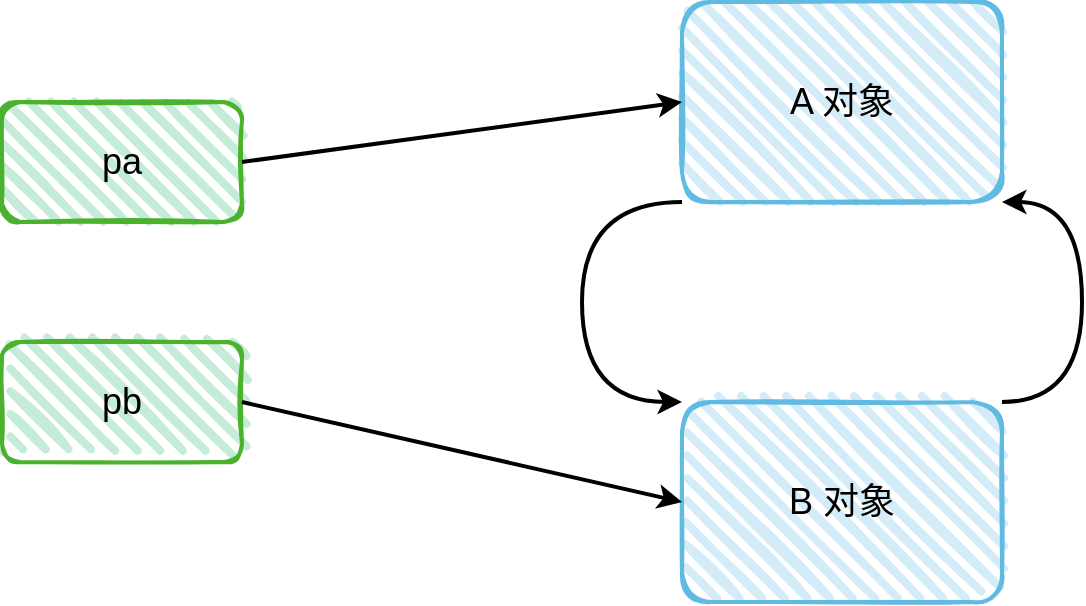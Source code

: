 <mxfile version="20.8.5" type="device"><diagram id="vOcTpLZmuYaXTqAz7bGY" name="第 1 页"><mxGraphModel dx="1434" dy="802" grid="1" gridSize="10" guides="1" tooltips="1" connect="1" arrows="1" fold="1" page="1" pageScale="1" pageWidth="827" pageHeight="1169" math="0" shadow="0"><root><mxCell id="0"/><mxCell id="1" parent="0"/><mxCell id="hEb_kUo9RXV4B2wkpWma-25" style="edgeStyle=orthogonalEdgeStyle;curved=1;rounded=0;orthogonalLoop=1;jettySize=auto;html=1;exitX=1;exitY=0;exitDx=0;exitDy=0;entryX=1;entryY=1;entryDx=0;entryDy=0;strokeWidth=2;fontSize=18;" edge="1" parent="1" source="hEb_kUo9RXV4B2wkpWma-7" target="hEb_kUo9RXV4B2wkpWma-13"><mxGeometry relative="1" as="geometry"><Array as="points"><mxPoint x="640" y="460"/><mxPoint x="640" y="360"/></Array></mxGeometry></mxCell><mxCell id="hEb_kUo9RXV4B2wkpWma-7" value="&lt;font style=&quot;font-size: 18px;&quot;&gt;B 对象&lt;/font&gt;" style="rounded=1;whiteSpace=wrap;html=1;strokeWidth=2;fillWeight=4;hachureGap=8;hachureAngle=45;fillColor=#d3ecf8;sketch=1;fillStyle=auto;strokeColor=#60bae1;" vertex="1" parent="1"><mxGeometry x="440" y="460" width="160" height="100" as="geometry"/></mxCell><mxCell id="hEb_kUo9RXV4B2wkpWma-23" style="edgeStyle=orthogonalEdgeStyle;curved=1;rounded=0;orthogonalLoop=1;jettySize=auto;html=1;exitX=0;exitY=1;exitDx=0;exitDy=0;entryX=0;entryY=0;entryDx=0;entryDy=0;strokeWidth=2;fontSize=18;" edge="1" parent="1" source="hEb_kUo9RXV4B2wkpWma-13" target="hEb_kUo9RXV4B2wkpWma-7"><mxGeometry relative="1" as="geometry"><Array as="points"><mxPoint x="390" y="360"/><mxPoint x="390" y="460"/></Array></mxGeometry></mxCell><mxCell id="hEb_kUo9RXV4B2wkpWma-13" value="&lt;font style=&quot;font-size: 18px;&quot;&gt;A 对象&lt;/font&gt;" style="rounded=1;whiteSpace=wrap;html=1;strokeWidth=2;fillWeight=4;hachureGap=8;hachureAngle=45;fillColor=#d3ecf8;sketch=1;fillStyle=auto;strokeColor=#60bae1;" vertex="1" parent="1"><mxGeometry x="440" y="260" width="160" height="100" as="geometry"/></mxCell><mxCell id="hEb_kUo9RXV4B2wkpWma-14" value="pa" style="rounded=1;whiteSpace=wrap;html=1;strokeWidth=2;fillWeight=4;hachureGap=8;hachureAngle=45;fillColor=#C4ECD9;sketch=1;fillStyle=auto;strokeColor=#4bb22e;fontSize=18;" vertex="1" parent="1"><mxGeometry x="100" y="310" width="120" height="60" as="geometry"/></mxCell><mxCell id="hEb_kUo9RXV4B2wkpWma-15" value="pb" style="rounded=1;whiteSpace=wrap;html=1;strokeWidth=2;fillWeight=4;hachureGap=8;hachureAngle=45;fillColor=#C4ECD9;sketch=1;fillStyle=auto;strokeColor=#4bb22e;fontSize=18;" vertex="1" parent="1"><mxGeometry x="100" y="430" width="120" height="60" as="geometry"/></mxCell><mxCell id="hEb_kUo9RXV4B2wkpWma-18" value="" style="endArrow=classic;html=1;rounded=0;fontSize=18;exitX=1;exitY=0.5;exitDx=0;exitDy=0;entryX=0;entryY=0.5;entryDx=0;entryDy=0;strokeWidth=2;" edge="1" parent="1" source="hEb_kUo9RXV4B2wkpWma-14" target="hEb_kUo9RXV4B2wkpWma-13"><mxGeometry width="50" height="50" relative="1" as="geometry"><mxPoint x="300" y="310" as="sourcePoint"/><mxPoint x="350" y="260" as="targetPoint"/></mxGeometry></mxCell><mxCell id="hEb_kUo9RXV4B2wkpWma-19" value="" style="endArrow=classic;html=1;rounded=0;fontSize=18;exitX=1;exitY=0.5;exitDx=0;exitDy=0;entryX=0;entryY=0.5;entryDx=0;entryDy=0;strokeWidth=2;" edge="1" parent="1" source="hEb_kUo9RXV4B2wkpWma-15" target="hEb_kUo9RXV4B2wkpWma-7"><mxGeometry width="50" height="50" relative="1" as="geometry"><mxPoint x="230" y="350" as="sourcePoint"/><mxPoint x="450" y="320" as="targetPoint"/></mxGeometry></mxCell></root></mxGraphModel></diagram></mxfile>